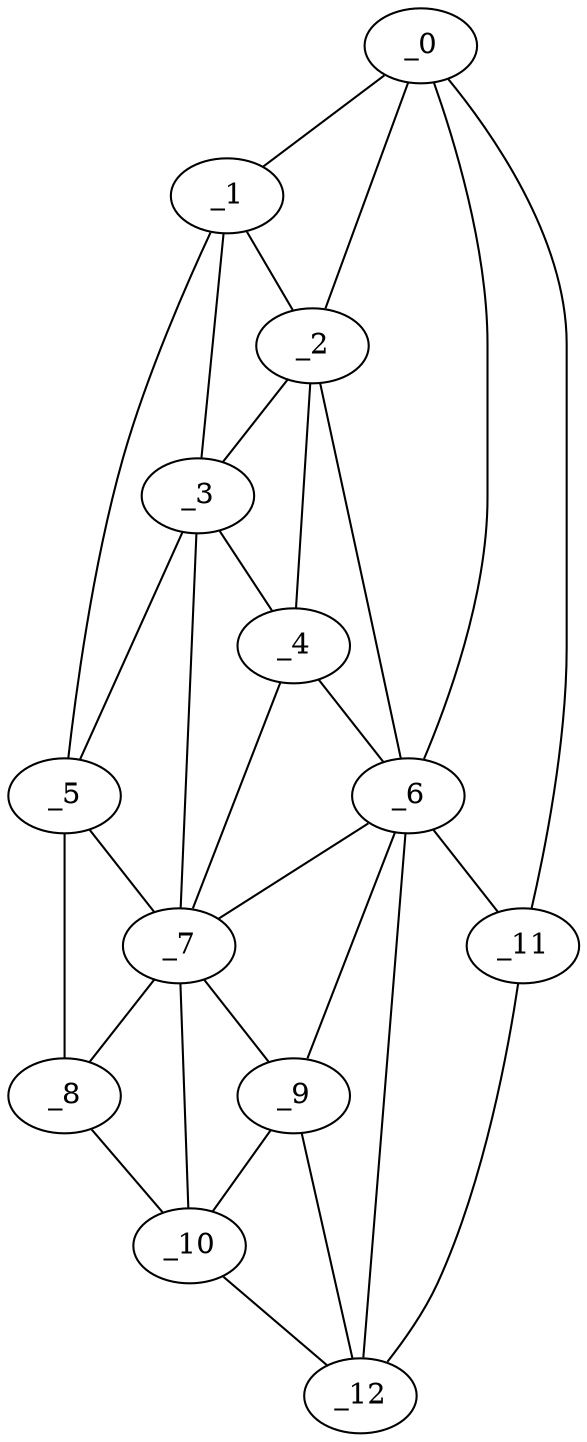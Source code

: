 graph "obj40__250.gxl" {
	_0	 [x=5,
		y=33];
	_1	 [x=41,
		y=101];
	_0 -- _1	 [valence=1];
	_2	 [x=43,
		y=75];
	_0 -- _2	 [valence=1];
	_6	 [x=86,
		y=42];
	_0 -- _6	 [valence=1];
	_11	 [x=124,
		y=42];
	_0 -- _11	 [valence=1];
	_1 -- _2	 [valence=2];
	_3	 [x=77,
		y=73];
	_1 -- _3	 [valence=2];
	_5	 [x=80,
		y=104];
	_1 -- _5	 [valence=1];
	_2 -- _3	 [valence=1];
	_4	 [x=79,
		y=67];
	_2 -- _4	 [valence=1];
	_2 -- _6	 [valence=2];
	_3 -- _4	 [valence=2];
	_3 -- _5	 [valence=2];
	_7	 [x=100,
		y=77];
	_3 -- _7	 [valence=2];
	_4 -- _6	 [valence=2];
	_4 -- _7	 [valence=1];
	_5 -- _7	 [valence=1];
	_8	 [x=101,
		y=103];
	_5 -- _8	 [valence=1];
	_6 -- _7	 [valence=2];
	_9	 [x=119,
		y=60];
	_6 -- _9	 [valence=1];
	_6 -- _11	 [valence=2];
	_12	 [x=124,
		y=50];
	_6 -- _12	 [valence=1];
	_7 -- _8	 [valence=1];
	_7 -- _9	 [valence=2];
	_10	 [x=123,
		y=75];
	_7 -- _10	 [valence=2];
	_8 -- _10	 [valence=1];
	_9 -- _10	 [valence=1];
	_9 -- _12	 [valence=2];
	_10 -- _12	 [valence=1];
	_11 -- _12	 [valence=1];
}
